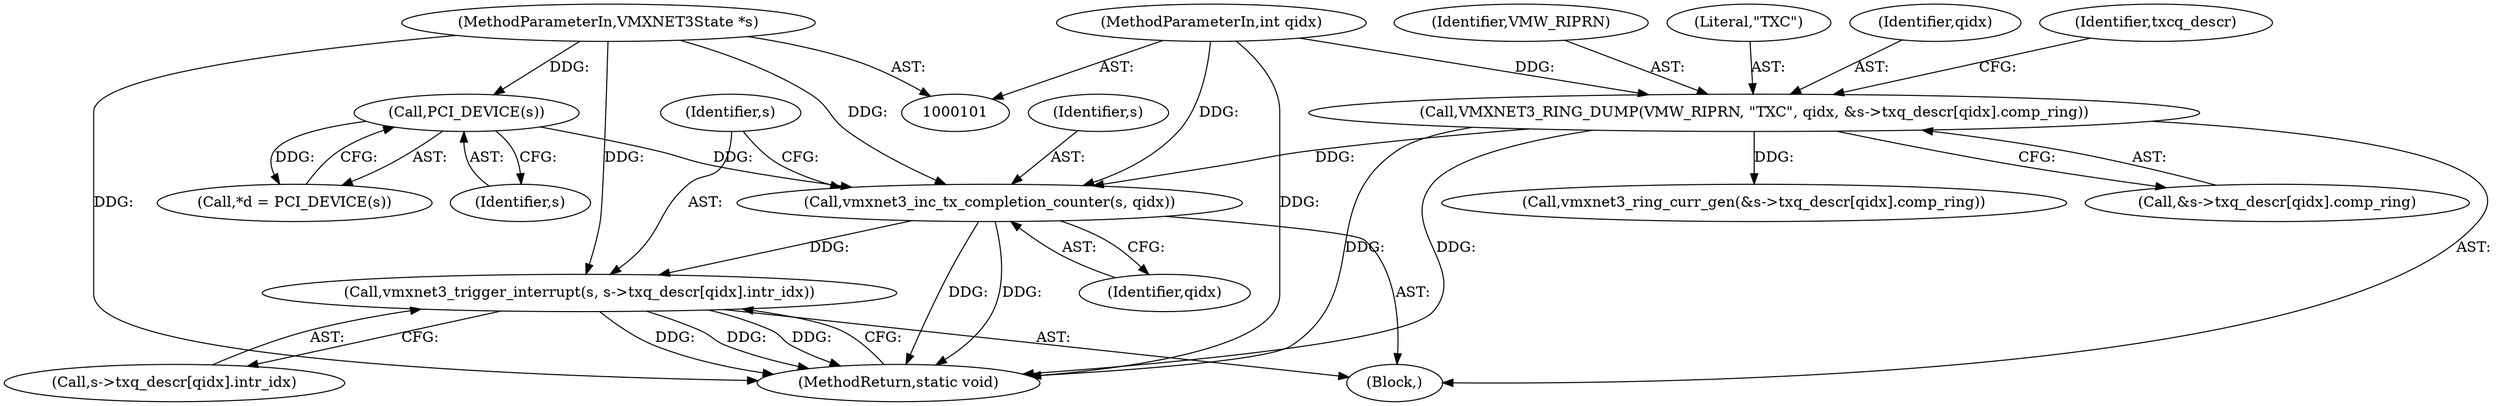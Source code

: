 digraph "0_qemu_fdda170e50b8af062cf5741e12c4fb5e57a2eacf@array" {
"1000152" [label="(Call,vmxnet3_trigger_interrupt(s, s->txq_descr[qidx].intr_idx))"];
"1000149" [label="(Call,vmxnet3_inc_tx_completion_counter(s, qidx))"];
"1000110" [label="(Call,PCI_DEVICE(s))"];
"1000102" [label="(MethodParameterIn,VMXNET3State *s)"];
"1000112" [label="(Call,VMXNET3_RING_DUMP(VMW_RIPRN, \"TXC\", qidx, &s->txq_descr[qidx].comp_ring))"];
"1000103" [label="(MethodParameterIn,int qidx)"];
"1000103" [label="(MethodParameterIn,int qidx)"];
"1000126" [label="(Identifier,txcq_descr)"];
"1000112" [label="(Call,VMXNET3_RING_DUMP(VMW_RIPRN, \"TXC\", qidx, &s->txq_descr[qidx].comp_ring))"];
"1000154" [label="(Call,s->txq_descr[qidx].intr_idx)"];
"1000161" [label="(MethodReturn,static void)"];
"1000108" [label="(Call,*d = PCI_DEVICE(s))"];
"1000110" [label="(Call,PCI_DEVICE(s))"];
"1000113" [label="(Identifier,VMW_RIPRN)"];
"1000149" [label="(Call,vmxnet3_inc_tx_completion_counter(s, qidx))"];
"1000152" [label="(Call,vmxnet3_trigger_interrupt(s, s->txq_descr[qidx].intr_idx))"];
"1000114" [label="(Literal,\"TXC\")"];
"1000111" [label="(Identifier,s)"];
"1000139" [label="(Call,vmxnet3_ring_curr_gen(&s->txq_descr[qidx].comp_ring))"];
"1000115" [label="(Identifier,qidx)"];
"1000153" [label="(Identifier,s)"];
"1000102" [label="(MethodParameterIn,VMXNET3State *s)"];
"1000116" [label="(Call,&s->txq_descr[qidx].comp_ring)"];
"1000105" [label="(Block,)"];
"1000151" [label="(Identifier,qidx)"];
"1000150" [label="(Identifier,s)"];
"1000152" -> "1000105"  [label="AST: "];
"1000152" -> "1000154"  [label="CFG: "];
"1000153" -> "1000152"  [label="AST: "];
"1000154" -> "1000152"  [label="AST: "];
"1000161" -> "1000152"  [label="CFG: "];
"1000152" -> "1000161"  [label="DDG: "];
"1000152" -> "1000161"  [label="DDG: "];
"1000152" -> "1000161"  [label="DDG: "];
"1000149" -> "1000152"  [label="DDG: "];
"1000102" -> "1000152"  [label="DDG: "];
"1000149" -> "1000105"  [label="AST: "];
"1000149" -> "1000151"  [label="CFG: "];
"1000150" -> "1000149"  [label="AST: "];
"1000151" -> "1000149"  [label="AST: "];
"1000153" -> "1000149"  [label="CFG: "];
"1000149" -> "1000161"  [label="DDG: "];
"1000149" -> "1000161"  [label="DDG: "];
"1000110" -> "1000149"  [label="DDG: "];
"1000102" -> "1000149"  [label="DDG: "];
"1000112" -> "1000149"  [label="DDG: "];
"1000103" -> "1000149"  [label="DDG: "];
"1000110" -> "1000108"  [label="AST: "];
"1000110" -> "1000111"  [label="CFG: "];
"1000111" -> "1000110"  [label="AST: "];
"1000108" -> "1000110"  [label="CFG: "];
"1000110" -> "1000108"  [label="DDG: "];
"1000102" -> "1000110"  [label="DDG: "];
"1000102" -> "1000101"  [label="AST: "];
"1000102" -> "1000161"  [label="DDG: "];
"1000112" -> "1000105"  [label="AST: "];
"1000112" -> "1000116"  [label="CFG: "];
"1000113" -> "1000112"  [label="AST: "];
"1000114" -> "1000112"  [label="AST: "];
"1000115" -> "1000112"  [label="AST: "];
"1000116" -> "1000112"  [label="AST: "];
"1000126" -> "1000112"  [label="CFG: "];
"1000112" -> "1000161"  [label="DDG: "];
"1000112" -> "1000161"  [label="DDG: "];
"1000103" -> "1000112"  [label="DDG: "];
"1000112" -> "1000139"  [label="DDG: "];
"1000103" -> "1000101"  [label="AST: "];
"1000103" -> "1000161"  [label="DDG: "];
}
